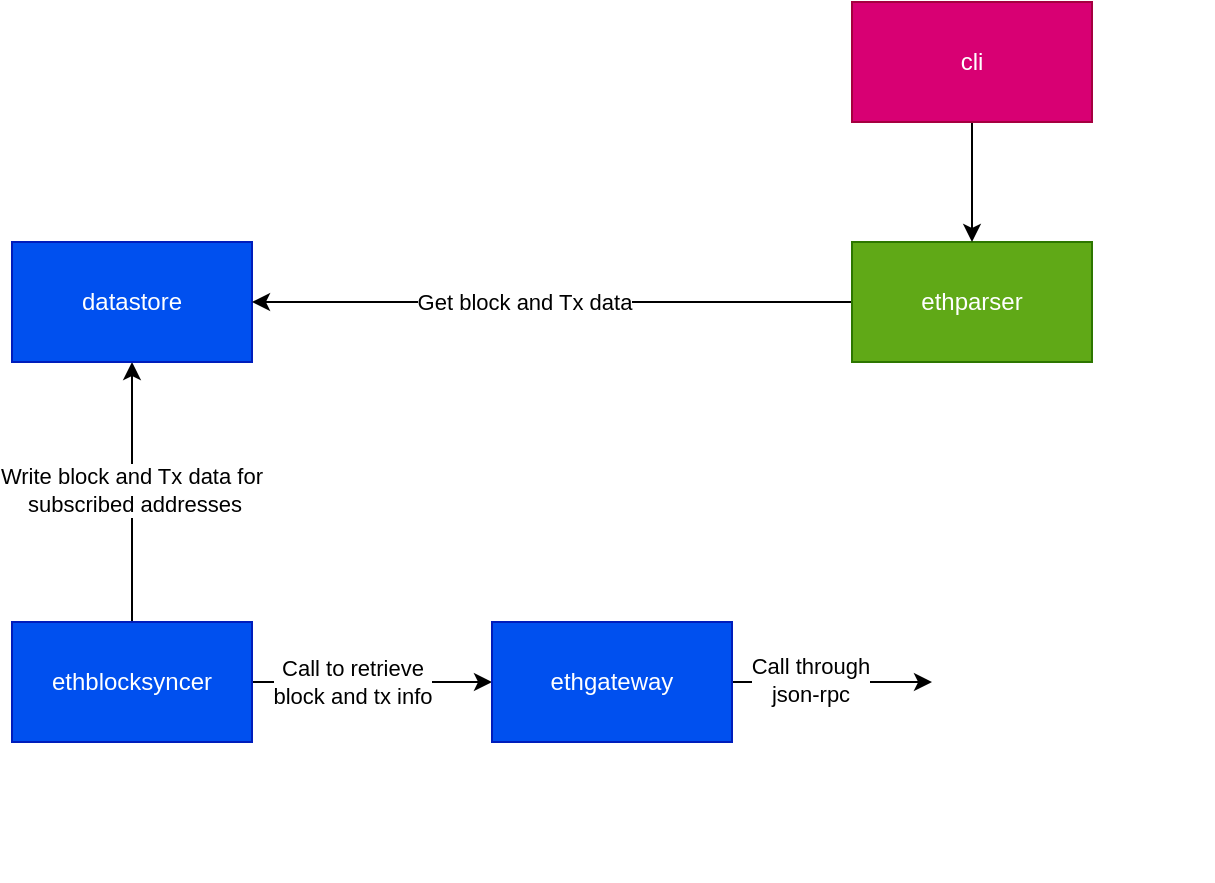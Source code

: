 <mxfile version="25.0.2">
  <diagram name="components" id="pIM-skxqqc8O0CNimvgD">
    <mxGraphModel dx="1023" dy="1139" grid="1" gridSize="10" guides="1" tooltips="1" connect="1" arrows="1" fold="1" page="1" pageScale="1" pageWidth="850" pageHeight="1100" math="0" shadow="0">
      <root>
        <mxCell id="0" />
        <mxCell id="1" parent="0" />
        <mxCell id="KxSlxBBzicChdcr1APqp-9" style="edgeStyle=orthogonalEdgeStyle;rounded=0;orthogonalLoop=1;jettySize=auto;html=1;exitX=0.5;exitY=0;exitDx=0;exitDy=0;entryX=0.5;entryY=1;entryDx=0;entryDy=0;" parent="1" source="IRmZp1R2L1wDdLPGINpZ-1" target="KxSlxBBzicChdcr1APqp-1" edge="1">
          <mxGeometry relative="1" as="geometry" />
        </mxCell>
        <mxCell id="KxSlxBBzicChdcr1APqp-10" value="Write block and Tx data for&amp;nbsp;&lt;div&gt;subscribed addresses&lt;/div&gt;" style="edgeLabel;html=1;align=center;verticalAlign=middle;resizable=0;points=[];" parent="KxSlxBBzicChdcr1APqp-9" vertex="1" connectable="0">
          <mxGeometry x="0.02" y="-1" relative="1" as="geometry">
            <mxPoint as="offset" />
          </mxGeometry>
        </mxCell>
        <mxCell id="LNq6m_7JPzMxwEYtNgyg-1" style="edgeStyle=orthogonalEdgeStyle;rounded=0;orthogonalLoop=1;jettySize=auto;html=1;exitX=1;exitY=0.5;exitDx=0;exitDy=0;entryX=0;entryY=0.5;entryDx=0;entryDy=0;" parent="1" source="IRmZp1R2L1wDdLPGINpZ-1" target="KxSlxBBzicChdcr1APqp-2" edge="1">
          <mxGeometry relative="1" as="geometry" />
        </mxCell>
        <mxCell id="LNq6m_7JPzMxwEYtNgyg-3" value="Call to retrieve&lt;div&gt;block and tx info&lt;/div&gt;" style="edgeLabel;html=1;align=center;verticalAlign=middle;resizable=0;points=[];" parent="LNq6m_7JPzMxwEYtNgyg-1" vertex="1" connectable="0">
          <mxGeometry x="-0.417" y="-1" relative="1" as="geometry">
            <mxPoint x="15" y="-1" as="offset" />
          </mxGeometry>
        </mxCell>
        <mxCell id="IRmZp1R2L1wDdLPGINpZ-1" value="ethblocksyncer" style="rounded=0;whiteSpace=wrap;html=1;fillColor=#0050ef;fontColor=#ffffff;strokeColor=#001DBC;" parent="1" vertex="1">
          <mxGeometry x="220" y="520" width="120" height="60" as="geometry" />
        </mxCell>
        <mxCell id="KxSlxBBzicChdcr1APqp-1" value="datastore" style="rounded=0;whiteSpace=wrap;html=1;fillColor=#0050ef;fontColor=#ffffff;strokeColor=#001DBC;" parent="1" vertex="1">
          <mxGeometry x="220" y="330" width="120" height="60" as="geometry" />
        </mxCell>
        <mxCell id="LNq6m_7JPzMxwEYtNgyg-2" style="edgeStyle=orthogonalEdgeStyle;rounded=0;orthogonalLoop=1;jettySize=auto;html=1;exitX=1;exitY=0.5;exitDx=0;exitDy=0;" parent="1" source="KxSlxBBzicChdcr1APqp-2" target="KxSlxBBzicChdcr1APqp-6" edge="1">
          <mxGeometry relative="1" as="geometry" />
        </mxCell>
        <mxCell id="LNq6m_7JPzMxwEYtNgyg-4" value="Call through&lt;div&gt;json-rpc&lt;/div&gt;" style="edgeLabel;html=1;align=center;verticalAlign=middle;resizable=0;points=[];" parent="LNq6m_7JPzMxwEYtNgyg-2" vertex="1" connectable="0">
          <mxGeometry x="-0.221" y="1" relative="1" as="geometry">
            <mxPoint as="offset" />
          </mxGeometry>
        </mxCell>
        <mxCell id="KxSlxBBzicChdcr1APqp-2" value="ethgateway" style="rounded=0;whiteSpace=wrap;html=1;fillColor=#0050ef;fontColor=#ffffff;strokeColor=#001DBC;" parent="1" vertex="1">
          <mxGeometry x="460" y="520" width="120" height="60" as="geometry" />
        </mxCell>
        <mxCell id="KxSlxBBzicChdcr1APqp-7" style="edgeStyle=orthogonalEdgeStyle;rounded=0;orthogonalLoop=1;jettySize=auto;html=1;exitX=0;exitY=0.5;exitDx=0;exitDy=0;entryX=1;entryY=0.5;entryDx=0;entryDy=0;" parent="1" source="KxSlxBBzicChdcr1APqp-3" target="KxSlxBBzicChdcr1APqp-1" edge="1">
          <mxGeometry relative="1" as="geometry" />
        </mxCell>
        <mxCell id="KxSlxBBzicChdcr1APqp-8" value="Get block and Tx data" style="edgeLabel;html=1;align=center;verticalAlign=middle;resizable=0;points=[];" parent="KxSlxBBzicChdcr1APqp-7" vertex="1" connectable="0">
          <mxGeometry x="0.2" y="-2" relative="1" as="geometry">
            <mxPoint x="16" y="2" as="offset" />
          </mxGeometry>
        </mxCell>
        <mxCell id="KxSlxBBzicChdcr1APqp-3" value="ethparser" style="rounded=0;whiteSpace=wrap;html=1;fillColor=#60a917;fontColor=#ffffff;strokeColor=#2D7600;" parent="1" vertex="1">
          <mxGeometry x="640" y="330" width="120" height="60" as="geometry" />
        </mxCell>
        <mxCell id="KxSlxBBzicChdcr1APqp-6" value="" style="shape=image;verticalLabelPosition=bottom;labelBackgroundColor=default;verticalAlign=top;aspect=fixed;imageAspect=0;image=https://upload.wikimedia.org/wikipedia/commons/thumb/0/01/Ethereum_logo_translucent.svg/200px-Ethereum_logo_translucent.svg.png;" parent="1" vertex="1">
          <mxGeometry x="680" y="451" width="140" height="198.1" as="geometry" />
        </mxCell>
        <mxCell id="QUy6VARYwTqCa-dD212_-2" style="edgeStyle=orthogonalEdgeStyle;rounded=0;orthogonalLoop=1;jettySize=auto;html=1;exitX=0.5;exitY=1;exitDx=0;exitDy=0;entryX=0.5;entryY=0;entryDx=0;entryDy=0;" parent="1" source="QUy6VARYwTqCa-dD212_-1" target="KxSlxBBzicChdcr1APqp-3" edge="1">
          <mxGeometry relative="1" as="geometry" />
        </mxCell>
        <mxCell id="QUy6VARYwTqCa-dD212_-1" value="cli" style="rounded=0;whiteSpace=wrap;html=1;fillColor=#d80073;fontColor=#ffffff;strokeColor=#A50040;" parent="1" vertex="1">
          <mxGeometry x="640" y="210" width="120" height="60" as="geometry" />
        </mxCell>
      </root>
    </mxGraphModel>
  </diagram>
</mxfile>
